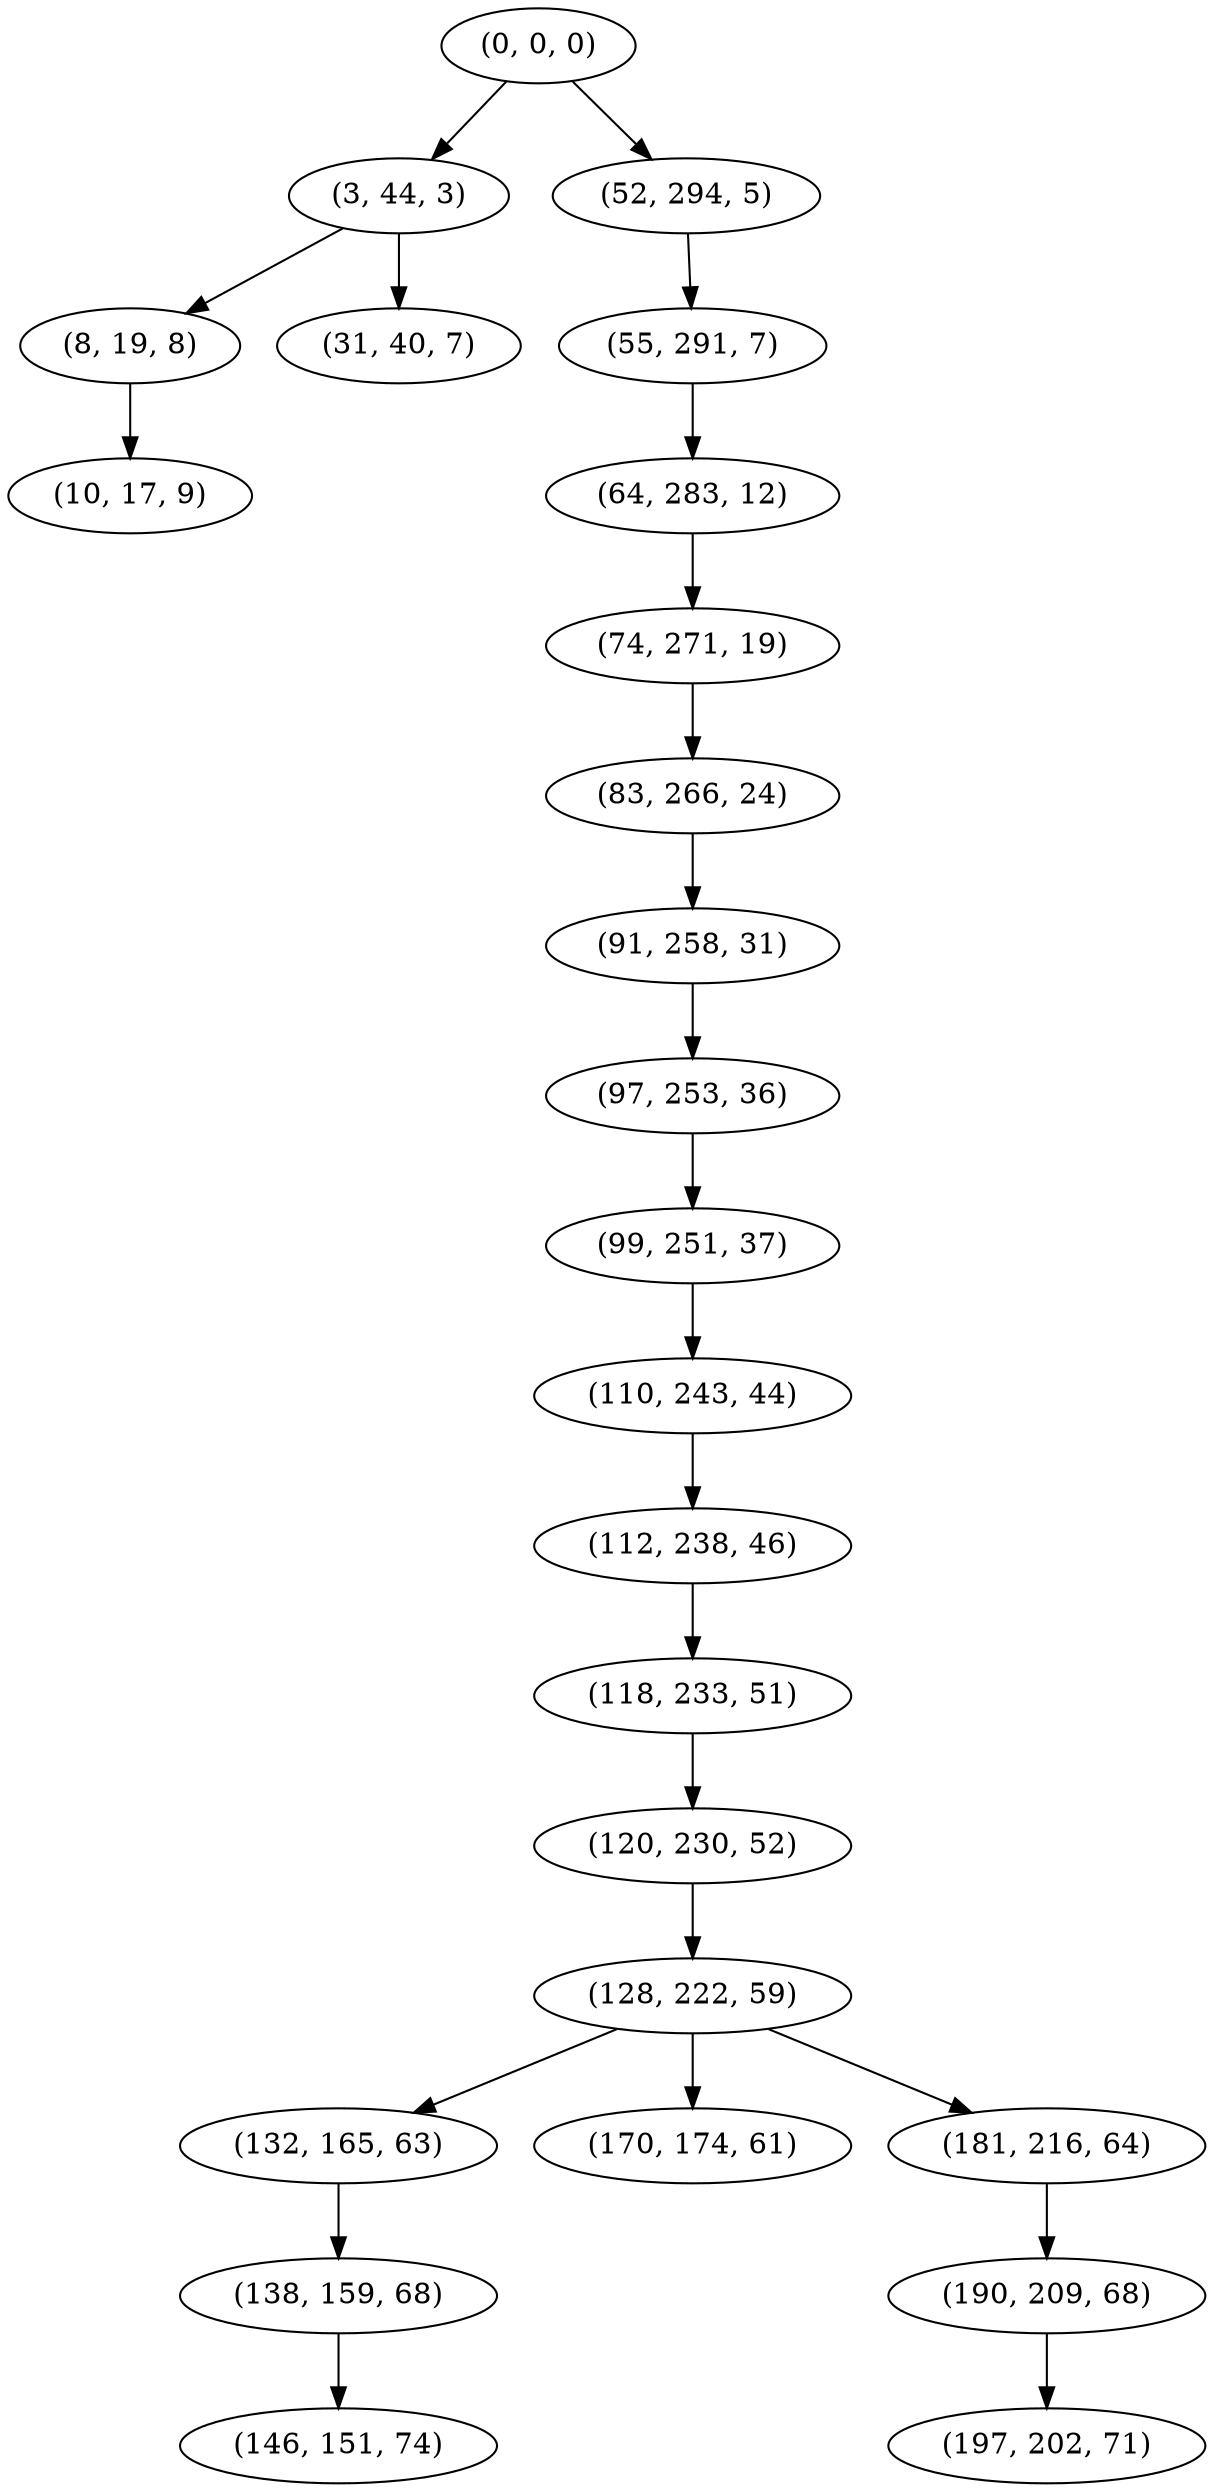 digraph tree {
    "(0, 0, 0)";
    "(3, 44, 3)";
    "(8, 19, 8)";
    "(10, 17, 9)";
    "(31, 40, 7)";
    "(52, 294, 5)";
    "(55, 291, 7)";
    "(64, 283, 12)";
    "(74, 271, 19)";
    "(83, 266, 24)";
    "(91, 258, 31)";
    "(97, 253, 36)";
    "(99, 251, 37)";
    "(110, 243, 44)";
    "(112, 238, 46)";
    "(118, 233, 51)";
    "(120, 230, 52)";
    "(128, 222, 59)";
    "(132, 165, 63)";
    "(138, 159, 68)";
    "(146, 151, 74)";
    "(170, 174, 61)";
    "(181, 216, 64)";
    "(190, 209, 68)";
    "(197, 202, 71)";
    "(0, 0, 0)" -> "(3, 44, 3)";
    "(0, 0, 0)" -> "(52, 294, 5)";
    "(3, 44, 3)" -> "(8, 19, 8)";
    "(3, 44, 3)" -> "(31, 40, 7)";
    "(8, 19, 8)" -> "(10, 17, 9)";
    "(52, 294, 5)" -> "(55, 291, 7)";
    "(55, 291, 7)" -> "(64, 283, 12)";
    "(64, 283, 12)" -> "(74, 271, 19)";
    "(74, 271, 19)" -> "(83, 266, 24)";
    "(83, 266, 24)" -> "(91, 258, 31)";
    "(91, 258, 31)" -> "(97, 253, 36)";
    "(97, 253, 36)" -> "(99, 251, 37)";
    "(99, 251, 37)" -> "(110, 243, 44)";
    "(110, 243, 44)" -> "(112, 238, 46)";
    "(112, 238, 46)" -> "(118, 233, 51)";
    "(118, 233, 51)" -> "(120, 230, 52)";
    "(120, 230, 52)" -> "(128, 222, 59)";
    "(128, 222, 59)" -> "(132, 165, 63)";
    "(128, 222, 59)" -> "(170, 174, 61)";
    "(128, 222, 59)" -> "(181, 216, 64)";
    "(132, 165, 63)" -> "(138, 159, 68)";
    "(138, 159, 68)" -> "(146, 151, 74)";
    "(181, 216, 64)" -> "(190, 209, 68)";
    "(190, 209, 68)" -> "(197, 202, 71)";
}
